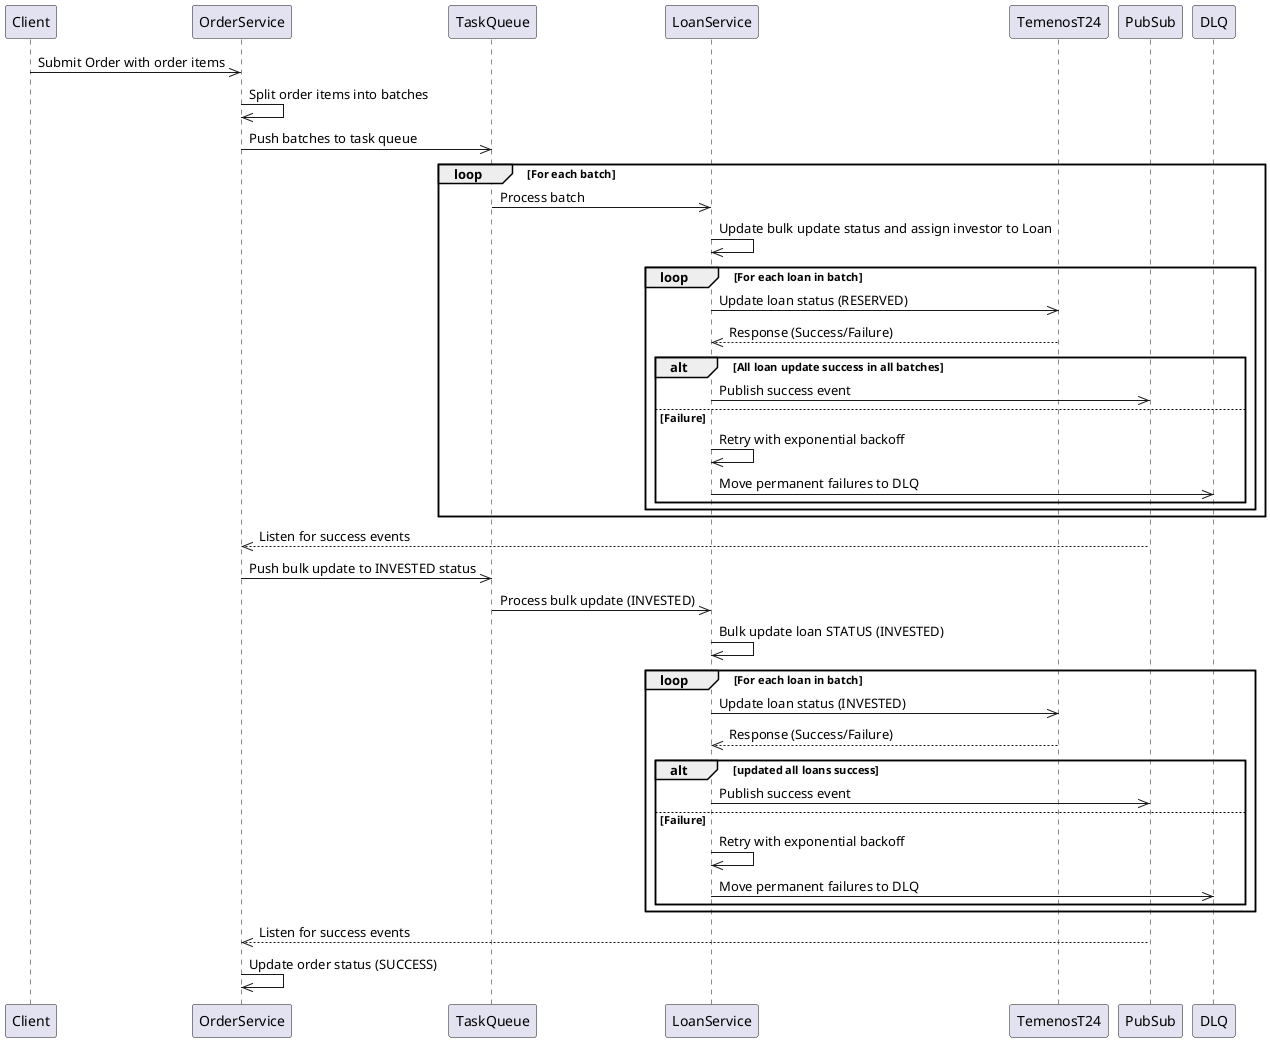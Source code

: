 @startuml
  participant Client
  participant OrderService
  participant TaskQueue
  participant LoanService
  participant TemenosT24
  participant PubSub
  participant DLQ

  Client->>OrderService: Submit Order with order items
  OrderService->>OrderService: Split order items into batches
  OrderService->>TaskQueue: Push batches to task queue

  loop For each batch
    TaskQueue->>LoanService: Process batch
    LoanService->>LoanService: Update bulk update status and assign investor to Loan
    loop For each loan in batch
      LoanService->>TemenosT24: Update loan status (RESERVED)
      TemenosT24-->>LoanService: Response (Success/Failure)
      alt All loan update success in all batches
        LoanService->>PubSub: Publish success event
      else Failure
        LoanService->>LoanService: Retry with exponential backoff
        LoanService->>DLQ: Move permanent failures to DLQ
      end
    end
  end

  PubSub-->>OrderService: Listen for success events
  OrderService->>TaskQueue: Push bulk update to INVESTED status
  TaskQueue->>LoanService: Process bulk update (INVESTED)
  LoanService->>LoanService: Bulk update loan STATUS (INVESTED)
  loop For each loan in batch
    LoanService->>TemenosT24: Update loan status (INVESTED)
    TemenosT24-->>LoanService: Response (Success/Failure)
    alt updated all loans success
      LoanService->>PubSub: Publish success event
    else Failure
      LoanService->>LoanService: Retry with exponential backoff
      LoanService->>DLQ: Move permanent failures to DLQ
    end
  end

  PubSub-->>OrderService: Listen for success events
  OrderService->>OrderService: Update order status (SUCCESS)
@enduml